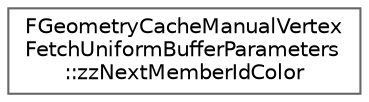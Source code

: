digraph "Graphical Class Hierarchy"
{
 // INTERACTIVE_SVG=YES
 // LATEX_PDF_SIZE
  bgcolor="transparent";
  edge [fontname=Helvetica,fontsize=10,labelfontname=Helvetica,labelfontsize=10];
  node [fontname=Helvetica,fontsize=10,shape=box,height=0.2,width=0.4];
  rankdir="LR";
  Node0 [id="Node000000",label="FGeometryCacheManualVertex\lFetchUniformBufferParameters\l::zzNextMemberIdColor",height=0.2,width=0.4,color="grey40", fillcolor="white", style="filled",URL="$d6/df2/structFGeometryCacheManualVertexFetchUniformBufferParameters_1_1zzNextMemberIdColor.html",tooltip=" "];
}
